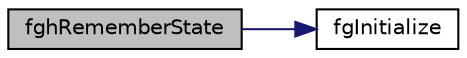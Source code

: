 digraph "fghRememberState"
{
  edge [fontname="Helvetica",fontsize="10",labelfontname="Helvetica",labelfontsize="10"];
  node [fontname="Helvetica",fontsize="10",shape=record];
  rankdir="LR";
  Node1 [label="fghRememberState",height=0.2,width=0.4,color="black", fillcolor="grey75", style="filled", fontcolor="black"];
  Node1 -> Node2 [color="midnightblue",fontsize="10",style="solid",fontname="Helvetica"];
  Node2 [label="fgInitialize",height=0.2,width=0.4,color="black", fillcolor="white", style="filled",URL="$fg__gm_8cpp.html#a702237562da916cae6243008105b222b"];
}
